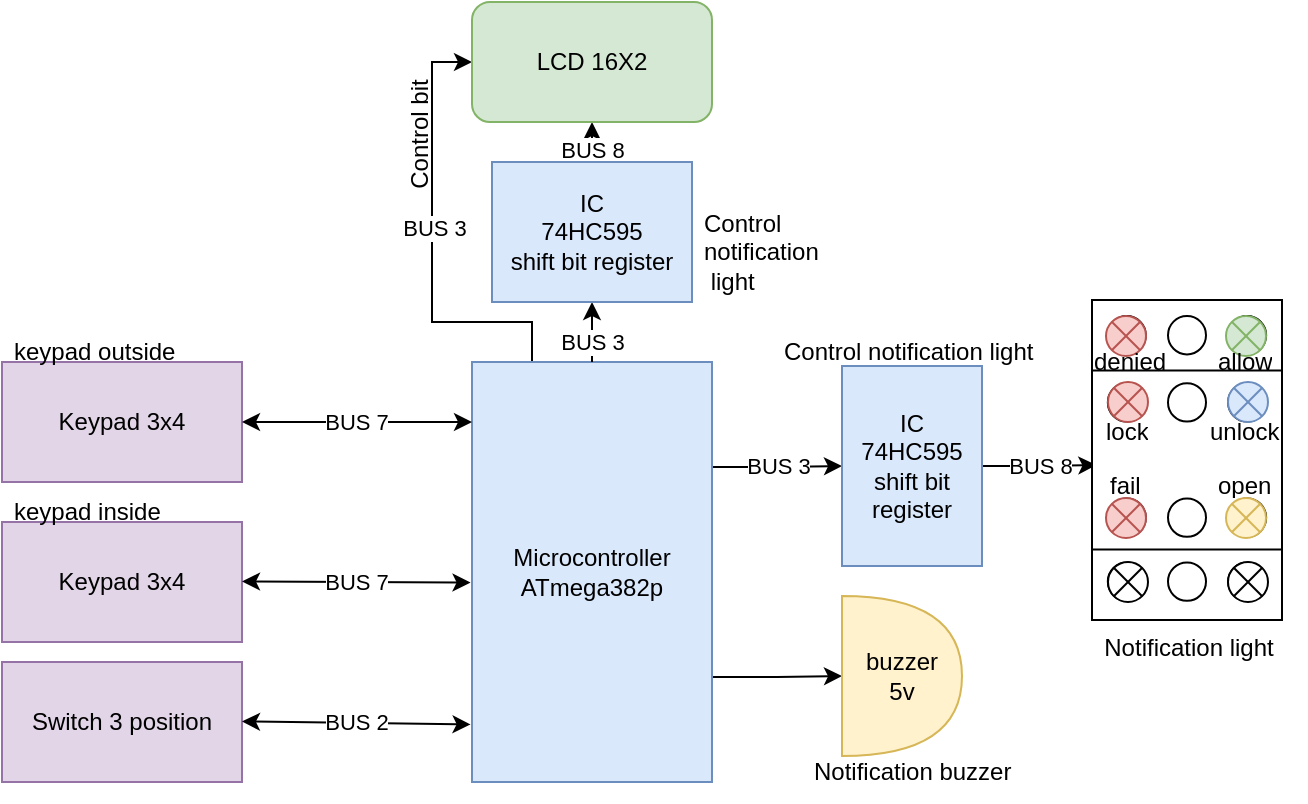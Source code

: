 <mxfile version="21.1.1" type="device">
  <diagram name="Page-1" id="099fd60b-425b-db50-ffb0-6b813814b670">
    <mxGraphModel dx="874" dy="419" grid="1" gridSize="10" guides="1" tooltips="1" connect="1" arrows="1" fold="1" page="1" pageScale="1" pageWidth="850" pageHeight="1100" background="none" math="0" shadow="0">
      <root>
        <mxCell id="0" />
        <mxCell id="1" parent="0" />
        <mxCell id="1OgX303Jgz2acgdSJ7Ac-26" value="BUS 3" style="edgeStyle=orthogonalEdgeStyle;rounded=0;orthogonalLoop=1;jettySize=auto;html=1;exitX=1;exitY=0.25;exitDx=0;exitDy=0;entryX=0;entryY=0.5;entryDx=0;entryDy=0;" edge="1" parent="1" source="1OgX303Jgz2acgdSJ7Ac-2" target="1OgX303Jgz2acgdSJ7Ac-25">
          <mxGeometry relative="1" as="geometry" />
        </mxCell>
        <mxCell id="1OgX303Jgz2acgdSJ7Ac-30" style="edgeStyle=orthogonalEdgeStyle;rounded=0;orthogonalLoop=1;jettySize=auto;html=1;exitX=1;exitY=0.75;exitDx=0;exitDy=0;entryX=0;entryY=0.5;entryDx=0;entryDy=0;entryPerimeter=0;" edge="1" parent="1" source="1OgX303Jgz2acgdSJ7Ac-2" target="1OgX303Jgz2acgdSJ7Ac-29">
          <mxGeometry relative="1" as="geometry">
            <mxPoint x="430" y="560" as="targetPoint" />
          </mxGeometry>
        </mxCell>
        <mxCell id="1OgX303Jgz2acgdSJ7Ac-38" style="edgeStyle=orthogonalEdgeStyle;rounded=0;orthogonalLoop=1;jettySize=auto;html=1;exitX=0.25;exitY=0;exitDx=0;exitDy=0;entryX=0;entryY=0.5;entryDx=0;entryDy=0;" edge="1" parent="1" source="1OgX303Jgz2acgdSJ7Ac-2" target="1OgX303Jgz2acgdSJ7Ac-36">
          <mxGeometry relative="1" as="geometry">
            <mxPoint x="250" y="270" as="targetPoint" />
            <Array as="points">
              <mxPoint x="305" y="290" />
              <mxPoint x="255" y="290" />
              <mxPoint x="255" y="160" />
            </Array>
          </mxGeometry>
        </mxCell>
        <mxCell id="1OgX303Jgz2acgdSJ7Ac-39" value="BUS 3" style="edgeLabel;html=1;align=center;verticalAlign=middle;resizable=0;points=[];" vertex="1" connectable="0" parent="1OgX303Jgz2acgdSJ7Ac-38">
          <mxGeometry x="0.07" y="-1" relative="1" as="geometry">
            <mxPoint as="offset" />
          </mxGeometry>
        </mxCell>
        <mxCell id="1OgX303Jgz2acgdSJ7Ac-2" value="Microcontroller&lt;br&gt;ATmega382p" style="rounded=0;whiteSpace=wrap;html=1;fillColor=#dae8fc;strokeColor=#6c8ebf;" vertex="1" parent="1">
          <mxGeometry x="275" y="310" width="120" height="210" as="geometry" />
        </mxCell>
        <mxCell id="1OgX303Jgz2acgdSJ7Ac-3" value="Keypad 3x4" style="rounded=0;whiteSpace=wrap;html=1;fillColor=#e1d5e7;strokeColor=#9673a6;" vertex="1" parent="1">
          <mxGeometry x="40" y="310" width="120" height="60" as="geometry" />
        </mxCell>
        <mxCell id="1OgX303Jgz2acgdSJ7Ac-4" value="Keypad 3x4" style="rounded=0;whiteSpace=wrap;html=1;fillColor=#e1d5e7;strokeColor=#9673a6;" vertex="1" parent="1">
          <mxGeometry x="40" y="390" width="120" height="60" as="geometry" />
        </mxCell>
        <mxCell id="1OgX303Jgz2acgdSJ7Ac-5" value="Switch 3 position" style="rounded=0;whiteSpace=wrap;html=1;fillColor=#e1d5e7;strokeColor=#9673a6;" vertex="1" parent="1">
          <mxGeometry x="40" y="460" width="120" height="60" as="geometry" />
        </mxCell>
        <mxCell id="1OgX303Jgz2acgdSJ7Ac-6" value="keypad outside" style="text;strokeColor=none;fillColor=none;align=left;verticalAlign=middle;spacingLeft=4;spacingRight=4;overflow=hidden;points=[[0,0.5],[1,0.5]];portConstraint=eastwest;rotatable=0;whiteSpace=wrap;html=1;" vertex="1" parent="1">
          <mxGeometry x="40" y="290" width="110" height="30" as="geometry" />
        </mxCell>
        <mxCell id="1OgX303Jgz2acgdSJ7Ac-7" value="keypad inside" style="text;strokeColor=none;fillColor=none;align=left;verticalAlign=middle;spacingLeft=4;spacingRight=4;overflow=hidden;points=[[0,0.5],[1,0.5]];portConstraint=eastwest;rotatable=0;whiteSpace=wrap;html=1;" vertex="1" parent="1">
          <mxGeometry x="40" y="370" width="110" height="30" as="geometry" />
        </mxCell>
        <mxCell id="1OgX303Jgz2acgdSJ7Ac-21" value="BUS 7" style="endArrow=classic;startArrow=classic;html=1;rounded=0;entryX=0;entryY=0.143;entryDx=0;entryDy=0;entryPerimeter=0;strokeColor=#000000;endFill=1;" edge="1" parent="1" target="1OgX303Jgz2acgdSJ7Ac-2">
          <mxGeometry width="50" height="50" relative="1" as="geometry">
            <mxPoint x="160" y="340" as="sourcePoint" />
            <mxPoint x="210" y="290" as="targetPoint" />
          </mxGeometry>
        </mxCell>
        <mxCell id="1OgX303Jgz2acgdSJ7Ac-22" value="BUS 7" style="endArrow=classic;startArrow=classic;html=1;rounded=0;strokeColor=#000000;endFill=1;entryX=-0.006;entryY=0.525;entryDx=0;entryDy=0;entryPerimeter=0;" edge="1" parent="1" target="1OgX303Jgz2acgdSJ7Ac-2">
          <mxGeometry width="50" height="50" relative="1" as="geometry">
            <mxPoint x="160" y="419.72" as="sourcePoint" />
            <mxPoint x="270" y="420" as="targetPoint" />
          </mxGeometry>
        </mxCell>
        <mxCell id="1OgX303Jgz2acgdSJ7Ac-23" value="BUS 2" style="endArrow=classic;startArrow=classic;html=1;rounded=0;strokeColor=#000000;endFill=1;entryX=-0.006;entryY=0.863;entryDx=0;entryDy=0;entryPerimeter=0;" edge="1" parent="1" target="1OgX303Jgz2acgdSJ7Ac-2">
          <mxGeometry width="50" height="50" relative="1" as="geometry">
            <mxPoint x="160" y="489.72" as="sourcePoint" />
            <mxPoint x="270" y="490" as="targetPoint" />
          </mxGeometry>
        </mxCell>
        <mxCell id="1OgX303Jgz2acgdSJ7Ac-50" value="BUS 8" style="edgeStyle=orthogonalEdgeStyle;rounded=0;orthogonalLoop=1;jettySize=auto;html=1;exitX=1;exitY=0.5;exitDx=0;exitDy=0;entryX=0.023;entryY=0.516;entryDx=0;entryDy=0;entryPerimeter=0;" edge="1" parent="1" source="1OgX303Jgz2acgdSJ7Ac-25" target="1OgX303Jgz2acgdSJ7Ac-49">
          <mxGeometry relative="1" as="geometry" />
        </mxCell>
        <mxCell id="1OgX303Jgz2acgdSJ7Ac-25" value="IC &lt;br&gt;74HC595&lt;br&gt;shift bit register" style="rounded=0;whiteSpace=wrap;html=1;fillColor=#dae8fc;strokeColor=#6c8ebf;" vertex="1" parent="1">
          <mxGeometry x="460" y="312" width="70" height="100" as="geometry" />
        </mxCell>
        <mxCell id="1OgX303Jgz2acgdSJ7Ac-29" value="buzzer&lt;br&gt;5v" style="shape=or;whiteSpace=wrap;html=1;fillColor=#fff2cc;strokeColor=#d6b656;" vertex="1" parent="1">
          <mxGeometry x="460" y="427" width="60" height="80" as="geometry" />
        </mxCell>
        <mxCell id="1OgX303Jgz2acgdSJ7Ac-31" value="Control&amp;nbsp;notification light" style="text;strokeColor=none;fillColor=none;align=left;verticalAlign=middle;spacingLeft=4;spacingRight=4;overflow=hidden;points=[[0,0.5],[1,0.5]];portConstraint=eastwest;rotatable=0;whiteSpace=wrap;html=1;" vertex="1" parent="1">
          <mxGeometry x="425" y="290" width="155" height="30" as="geometry" />
        </mxCell>
        <mxCell id="1OgX303Jgz2acgdSJ7Ac-33" value="BUS 3" style="edgeStyle=orthogonalEdgeStyle;rounded=0;orthogonalLoop=1;jettySize=auto;html=1;exitX=0.5;exitY=0;exitDx=0;exitDy=0;entryX=1;entryY=0.5;entryDx=0;entryDy=0;" edge="1" parent="1" target="1OgX303Jgz2acgdSJ7Ac-34">
          <mxGeometry x="-0.333" relative="1" as="geometry">
            <mxPoint x="335" y="310" as="sourcePoint" />
            <mxPoint as="offset" />
          </mxGeometry>
        </mxCell>
        <mxCell id="1OgX303Jgz2acgdSJ7Ac-37" value="BUS 8" style="edgeStyle=orthogonalEdgeStyle;rounded=0;orthogonalLoop=1;jettySize=auto;html=1;exitX=0;exitY=0.5;exitDx=0;exitDy=0;entryX=0.5;entryY=1;entryDx=0;entryDy=0;" edge="1" parent="1" source="1OgX303Jgz2acgdSJ7Ac-34" target="1OgX303Jgz2acgdSJ7Ac-36">
          <mxGeometry x="-0.333" relative="1" as="geometry">
            <mxPoint as="offset" />
          </mxGeometry>
        </mxCell>
        <mxCell id="1OgX303Jgz2acgdSJ7Ac-34" value="IC &lt;br&gt;74HC595&lt;br&gt;shift bit register" style="rounded=0;whiteSpace=wrap;html=1;direction=south;fillColor=#dae8fc;strokeColor=#6c8ebf;" vertex="1" parent="1">
          <mxGeometry x="285" y="210" width="100" height="70" as="geometry" />
        </mxCell>
        <mxCell id="1OgX303Jgz2acgdSJ7Ac-35" value="Control&amp;nbsp;&lt;br&gt;notification&lt;br&gt;&amp;nbsp;light" style="text;strokeColor=none;fillColor=none;align=left;verticalAlign=middle;spacingLeft=4;spacingRight=4;overflow=hidden;points=[[0,0.5],[1,0.5]];portConstraint=eastwest;rotatable=0;whiteSpace=wrap;html=1;direction=east;" vertex="1" parent="1">
          <mxGeometry x="385" y="230" width="70" height="50" as="geometry" />
        </mxCell>
        <mxCell id="1OgX303Jgz2acgdSJ7Ac-36" value="LCD 16X2" style="rounded=1;whiteSpace=wrap;html=1;fillColor=#d5e8d4;strokeColor=#82b366;" vertex="1" parent="1">
          <mxGeometry x="275" y="130" width="120" height="60" as="geometry" />
        </mxCell>
        <mxCell id="1OgX303Jgz2acgdSJ7Ac-40" value="Control bit" style="text;html=1;strokeColor=none;fillColor=none;align=center;verticalAlign=middle;whiteSpace=wrap;rounded=0;direction=east;flipH=1;flipV=1;labelPosition=center;verticalLabelPosition=middle;rotation=-90;" vertex="1" parent="1">
          <mxGeometry x="219" y="181" width="60" height="30" as="geometry" />
        </mxCell>
        <mxCell id="1OgX303Jgz2acgdSJ7Ac-49" value="Notification light" style="verticalLabelPosition=bottom;dashed=0;shadow=0;html=1;align=center;verticalAlign=top;shape=mxgraph.cabinets.contactor_32_125a;" vertex="1" parent="1">
          <mxGeometry x="585" y="279" width="95" height="160" as="geometry" />
        </mxCell>
        <mxCell id="1OgX303Jgz2acgdSJ7Ac-52" value="" style="shape=sumEllipse;perimeter=ellipsePerimeter;whiteSpace=wrap;html=1;backgroundOutline=1;" vertex="1" parent="1">
          <mxGeometry x="593" y="410" width="20" height="20" as="geometry" />
        </mxCell>
        <mxCell id="1OgX303Jgz2acgdSJ7Ac-54" value="" style="shape=sumEllipse;perimeter=ellipsePerimeter;whiteSpace=wrap;html=1;backgroundOutline=1;" vertex="1" parent="1">
          <mxGeometry x="653" y="410" width="20" height="20" as="geometry" />
        </mxCell>
        <mxCell id="1OgX303Jgz2acgdSJ7Ac-55" value="" style="shape=sumEllipse;perimeter=ellipsePerimeter;whiteSpace=wrap;html=1;backgroundOutline=1;fillColor=#f8cecc;strokeColor=#b85450;labelPosition=center;verticalLabelPosition=bottom;align=center;verticalAlign=top;" vertex="1" parent="1">
          <mxGeometry x="592" y="287" width="20" height="20" as="geometry" />
        </mxCell>
        <mxCell id="1OgX303Jgz2acgdSJ7Ac-56" value="" style="shape=sumEllipse;perimeter=ellipsePerimeter;whiteSpace=wrap;html=1;backgroundOutline=1;fillColor=#d5e8d4;strokeColor=#82b366;" vertex="1" parent="1">
          <mxGeometry x="652" y="287" width="20" height="20" as="geometry" />
        </mxCell>
        <mxCell id="1OgX303Jgz2acgdSJ7Ac-57" value="" style="shape=sumEllipse;perimeter=ellipsePerimeter;whiteSpace=wrap;html=1;backgroundOutline=1;fillColor=#f8cecc;strokeColor=#b85450;" vertex="1" parent="1">
          <mxGeometry x="593" y="320" width="20" height="20" as="geometry" />
        </mxCell>
        <mxCell id="1OgX303Jgz2acgdSJ7Ac-58" value="" style="shape=sumEllipse;perimeter=ellipsePerimeter;whiteSpace=wrap;html=1;backgroundOutline=1;fillColor=#dae8fc;strokeColor=#6c8ebf;" vertex="1" parent="1">
          <mxGeometry x="653" y="320" width="20" height="20" as="geometry" />
        </mxCell>
        <mxCell id="1OgX303Jgz2acgdSJ7Ac-59" value="" style="shape=sumEllipse;perimeter=ellipsePerimeter;whiteSpace=wrap;html=1;backgroundOutline=1;fillColor=#f8cecc;strokeColor=#b85450;" vertex="1" parent="1">
          <mxGeometry x="592" y="378" width="20" height="20" as="geometry" />
        </mxCell>
        <mxCell id="1OgX303Jgz2acgdSJ7Ac-60" value="" style="shape=sumEllipse;perimeter=ellipsePerimeter;whiteSpace=wrap;html=1;backgroundOutline=1;fillColor=#fff2cc;strokeColor=#d6b656;" vertex="1" parent="1">
          <mxGeometry x="652" y="378" width="20" height="20" as="geometry" />
        </mxCell>
        <mxCell id="1OgX303Jgz2acgdSJ7Ac-61" value="Notification buzzer" style="text;strokeColor=none;fillColor=none;align=left;verticalAlign=middle;spacingLeft=4;spacingRight=4;overflow=hidden;points=[[0,0.5],[1,0.5]];portConstraint=eastwest;rotatable=0;whiteSpace=wrap;html=1;" vertex="1" parent="1">
          <mxGeometry x="440" y="500" width="155" height="30" as="geometry" />
        </mxCell>
        <mxCell id="1OgX303Jgz2acgdSJ7Ac-62" value="denied" style="text;strokeColor=none;fillColor=none;align=left;verticalAlign=middle;spacingLeft=4;spacingRight=4;overflow=hidden;points=[[0,0.5],[1,0.5]];portConstraint=eastwest;rotatable=0;whiteSpace=wrap;html=1;direction=east;" vertex="1" parent="1">
          <mxGeometry x="580" y="300" width="50" height="17" as="geometry" />
        </mxCell>
        <mxCell id="1OgX303Jgz2acgdSJ7Ac-63" value="allow" style="text;strokeColor=none;fillColor=none;align=left;verticalAlign=middle;spacingLeft=4;spacingRight=4;overflow=hidden;points=[[0,0.5],[1,0.5]];portConstraint=eastwest;rotatable=0;whiteSpace=wrap;html=1;direction=east;" vertex="1" parent="1">
          <mxGeometry x="642" y="300" width="50" height="17" as="geometry" />
        </mxCell>
        <mxCell id="1OgX303Jgz2acgdSJ7Ac-64" value="lock" style="text;strokeColor=none;fillColor=none;align=left;verticalAlign=middle;spacingLeft=4;spacingRight=4;overflow=hidden;points=[[0,0.5],[1,0.5]];portConstraint=eastwest;rotatable=0;whiteSpace=wrap;html=1;direction=east;" vertex="1" parent="1">
          <mxGeometry x="586" y="335" width="50" height="17" as="geometry" />
        </mxCell>
        <mxCell id="1OgX303Jgz2acgdSJ7Ac-65" value="unlock" style="text;strokeColor=none;fillColor=none;align=left;verticalAlign=middle;spacingLeft=4;spacingRight=4;overflow=hidden;points=[[0,0.5],[1,0.5]];portConstraint=eastwest;rotatable=0;whiteSpace=wrap;html=1;direction=east;" vertex="1" parent="1">
          <mxGeometry x="638" y="335" width="50" height="17" as="geometry" />
        </mxCell>
        <mxCell id="1OgX303Jgz2acgdSJ7Ac-66" value="fail" style="text;strokeColor=none;fillColor=none;align=left;verticalAlign=middle;spacingLeft=4;spacingRight=4;overflow=hidden;points=[[0,0.5],[1,0.5]];portConstraint=eastwest;rotatable=0;whiteSpace=wrap;html=1;direction=east;" vertex="1" parent="1">
          <mxGeometry x="588" y="362" width="50" height="17" as="geometry" />
        </mxCell>
        <mxCell id="1OgX303Jgz2acgdSJ7Ac-67" value="open" style="text;strokeColor=none;fillColor=none;align=left;verticalAlign=middle;spacingLeft=4;spacingRight=4;overflow=hidden;points=[[0,0.5],[1,0.5]];portConstraint=eastwest;rotatable=0;whiteSpace=wrap;html=1;direction=east;" vertex="1" parent="1">
          <mxGeometry x="642" y="362" width="50" height="17" as="geometry" />
        </mxCell>
      </root>
    </mxGraphModel>
  </diagram>
</mxfile>
